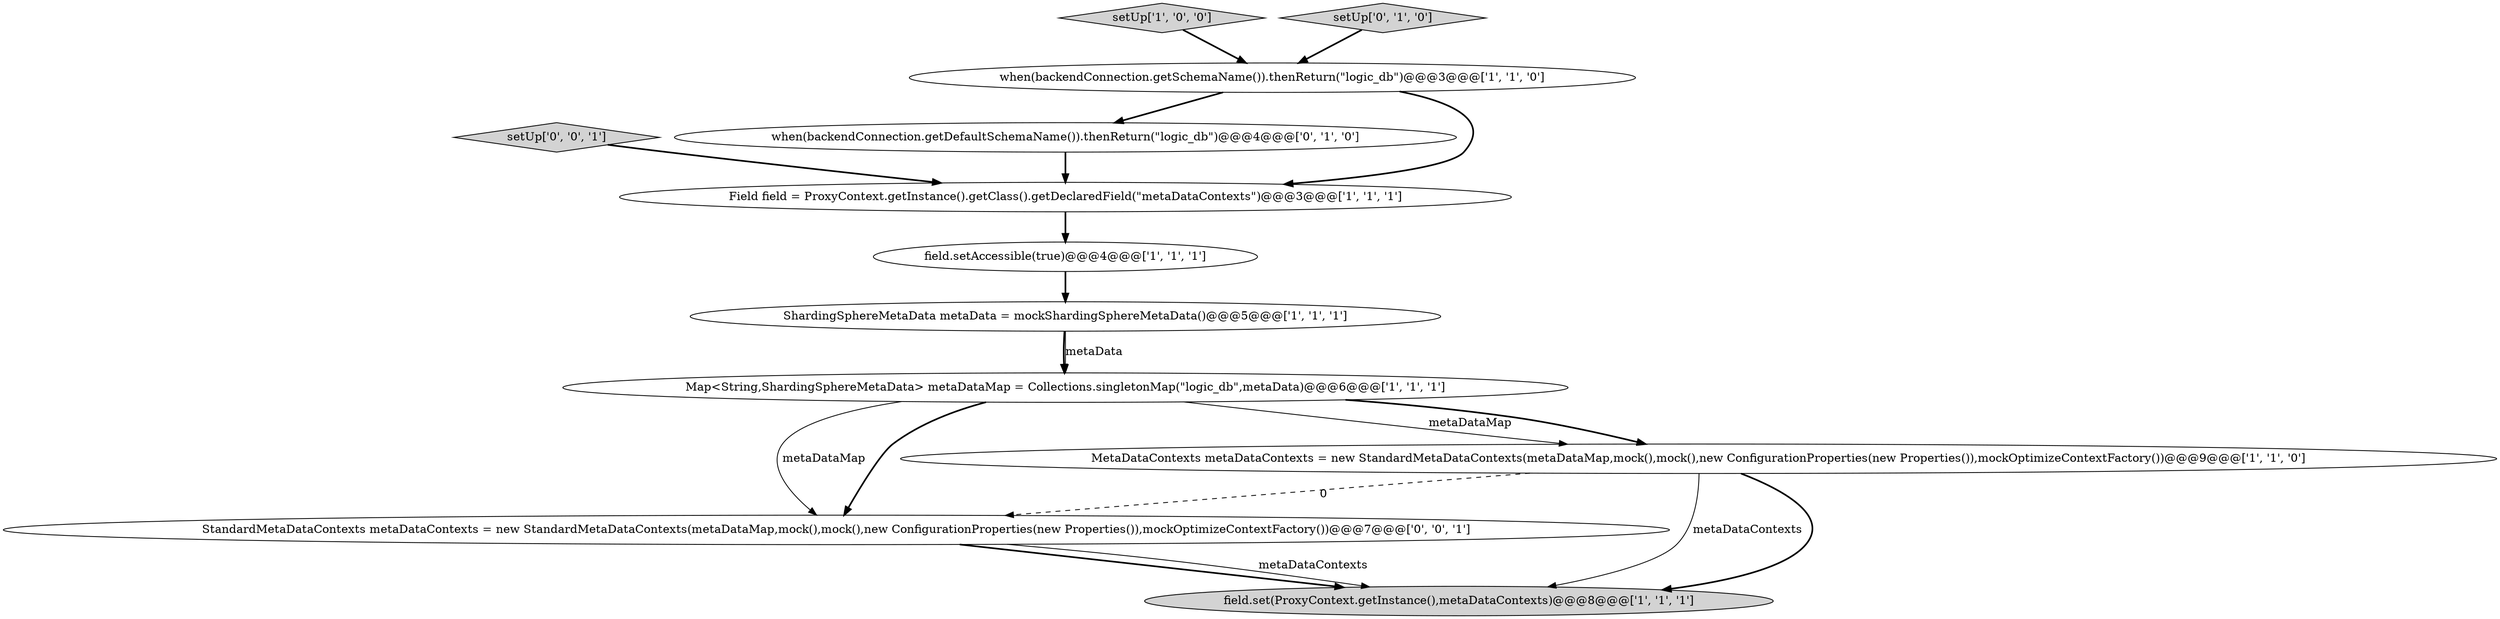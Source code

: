 digraph {
8 [style = filled, label = "when(backendConnection.getDefaultSchemaName()).thenReturn(\"logic_db\")@@@4@@@['0', '1', '0']", fillcolor = white, shape = ellipse image = "AAA1AAABBB2BBB"];
11 [style = filled, label = "StandardMetaDataContexts metaDataContexts = new StandardMetaDataContexts(metaDataMap,mock(),mock(),new ConfigurationProperties(new Properties()),mockOptimizeContextFactory())@@@7@@@['0', '0', '1']", fillcolor = white, shape = ellipse image = "AAA0AAABBB3BBB"];
10 [style = filled, label = "setUp['0', '0', '1']", fillcolor = lightgray, shape = diamond image = "AAA0AAABBB3BBB"];
2 [style = filled, label = "setUp['1', '0', '0']", fillcolor = lightgray, shape = diamond image = "AAA0AAABBB1BBB"];
3 [style = filled, label = "MetaDataContexts metaDataContexts = new StandardMetaDataContexts(metaDataMap,mock(),mock(),new ConfigurationProperties(new Properties()),mockOptimizeContextFactory())@@@9@@@['1', '1', '0']", fillcolor = white, shape = ellipse image = "AAA0AAABBB1BBB"];
5 [style = filled, label = "field.setAccessible(true)@@@4@@@['1', '1', '1']", fillcolor = white, shape = ellipse image = "AAA0AAABBB1BBB"];
6 [style = filled, label = "field.set(ProxyContext.getInstance(),metaDataContexts)@@@8@@@['1', '1', '1']", fillcolor = lightgray, shape = ellipse image = "AAA0AAABBB1BBB"];
0 [style = filled, label = "Field field = ProxyContext.getInstance().getClass().getDeclaredField(\"metaDataContexts\")@@@3@@@['1', '1', '1']", fillcolor = white, shape = ellipse image = "AAA0AAABBB1BBB"];
1 [style = filled, label = "ShardingSphereMetaData metaData = mockShardingSphereMetaData()@@@5@@@['1', '1', '1']", fillcolor = white, shape = ellipse image = "AAA0AAABBB1BBB"];
7 [style = filled, label = "Map<String,ShardingSphereMetaData> metaDataMap = Collections.singletonMap(\"logic_db\",metaData)@@@6@@@['1', '1', '1']", fillcolor = white, shape = ellipse image = "AAA0AAABBB1BBB"];
9 [style = filled, label = "setUp['0', '1', '0']", fillcolor = lightgray, shape = diamond image = "AAA0AAABBB2BBB"];
4 [style = filled, label = "when(backendConnection.getSchemaName()).thenReturn(\"logic_db\")@@@3@@@['1', '1', '0']", fillcolor = white, shape = ellipse image = "AAA0AAABBB1BBB"];
7->11 [style = solid, label="metaDataMap"];
1->7 [style = bold, label=""];
0->5 [style = bold, label=""];
7->3 [style = solid, label="metaDataMap"];
4->8 [style = bold, label=""];
2->4 [style = bold, label=""];
3->6 [style = solid, label="metaDataContexts"];
3->11 [style = dashed, label="0"];
11->6 [style = bold, label=""];
7->11 [style = bold, label=""];
9->4 [style = bold, label=""];
11->6 [style = solid, label="metaDataContexts"];
8->0 [style = bold, label=""];
10->0 [style = bold, label=""];
4->0 [style = bold, label=""];
5->1 [style = bold, label=""];
3->6 [style = bold, label=""];
1->7 [style = solid, label="metaData"];
7->3 [style = bold, label=""];
}
